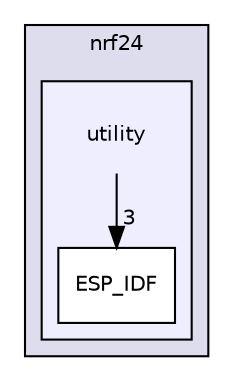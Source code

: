 digraph "esp32-snippets/hardware/nrf24/utility" {
  compound=true
  node [ fontsize="10", fontname="Helvetica"];
  edge [ labelfontsize="10", labelfontname="Helvetica"];
  subgraph clusterdir_762f8339485dd53b1118aabd574b4451 {
    graph [ bgcolor="#ddddee", pencolor="black", label="nrf24" fontname="Helvetica", fontsize="10", URL="dir_762f8339485dd53b1118aabd574b4451.html"]
  subgraph clusterdir_8887db0e1e6c9391bc9d2f4ef498d574 {
    graph [ bgcolor="#eeeeff", pencolor="black", label="" URL="dir_8887db0e1e6c9391bc9d2f4ef498d574.html"];
    dir_8887db0e1e6c9391bc9d2f4ef498d574 [shape=plaintext label="utility"];
    dir_8fd9082bf40545f41cd9e336d9ccc321 [shape=box label="ESP_IDF" color="black" fillcolor="white" style="filled" URL="dir_8fd9082bf40545f41cd9e336d9ccc321.html"];
  }
  }
  dir_8887db0e1e6c9391bc9d2f4ef498d574->dir_8fd9082bf40545f41cd9e336d9ccc321 [headlabel="3", labeldistance=1.5 headhref="dir_000106_000107.html"];
}
